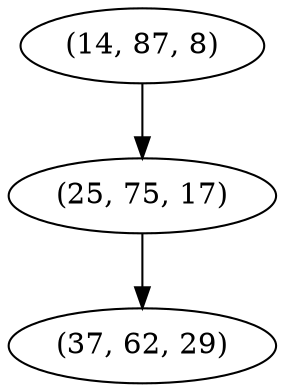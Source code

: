 digraph tree {
    "(14, 87, 8)";
    "(25, 75, 17)";
    "(37, 62, 29)";
    "(14, 87, 8)" -> "(25, 75, 17)";
    "(25, 75, 17)" -> "(37, 62, 29)";
}
